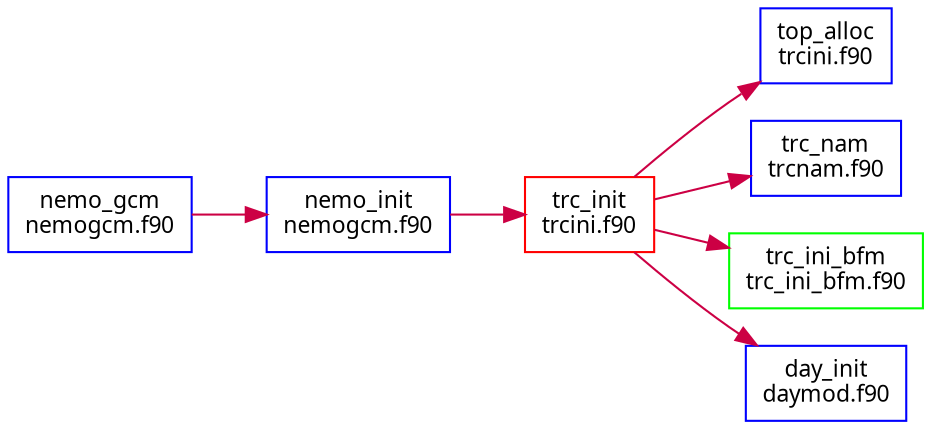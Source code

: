 digraph "" {
  graph [fontname="ArialMT", rankdir="LR", fontsize="11", bgcolor="#EDF3FE", label=""];
  node [fontname="ArialMT", fillcolor="white", fontsize="11", style="filled", shape="box", label="", color="blue"];
  edge [fontname="ArialMT", fontsize="11", label="", color="#CC0044"];
  graph [bgcolor="white"];
  __N1 [label="trc_init
trcini.f90", color="red"];
  __N3 [label="top_alloc
trcini.f90"];
  __N6 [label="trc_nam
trcnam.f90"];
  __N8 [label="trc_ini_bfm
trc_ini_bfm.f90", color="green"];
  __N9 [label="day_init
daymod.f90"];
  __N11 [label="nemo_init
nemogcm.f90"];
  __N12 [label="nemo_gcm
nemogcm.f90"];
  __N1 -> __N3;
  __N1 -> __N6;
  __N1 -> __N8;
  __N1 -> __N9;
  __N12 -> __N11;
  __N11 -> __N1;
}
